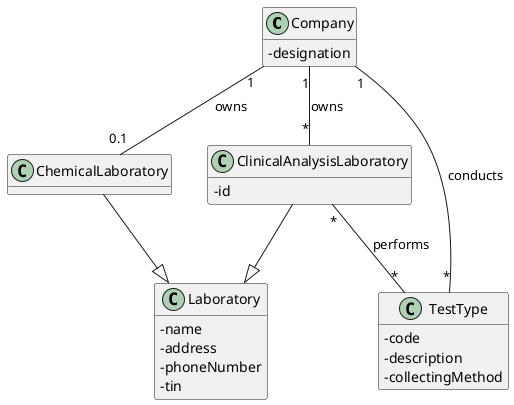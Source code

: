 @startuml
hide methods
top to bottom direction
skinparam classAttributeIconSize 0


class Company {
    -designation
}

class ChemicalLaboratory {

}

class ClinicalAnalysisLaboratory {
    -id
}

class TestType {
    -code
    -description
    -collectingMethod
}

class Laboratory {
    -name
    -address
    -phoneNumber
    -tin
}

Company "1" -- "*" TestType : conducts
Company "1" -- "*" ClinicalAnalysisLaboratory : owns
ClinicalAnalysisLaboratory "*" -- "*" TestType : performs
Company "1" -- "0.1" ChemicalLaboratory : owns
ChemicalLaboratory --|> Laboratory
ClinicalAnalysisLaboratory --|> Laboratory




@enduml